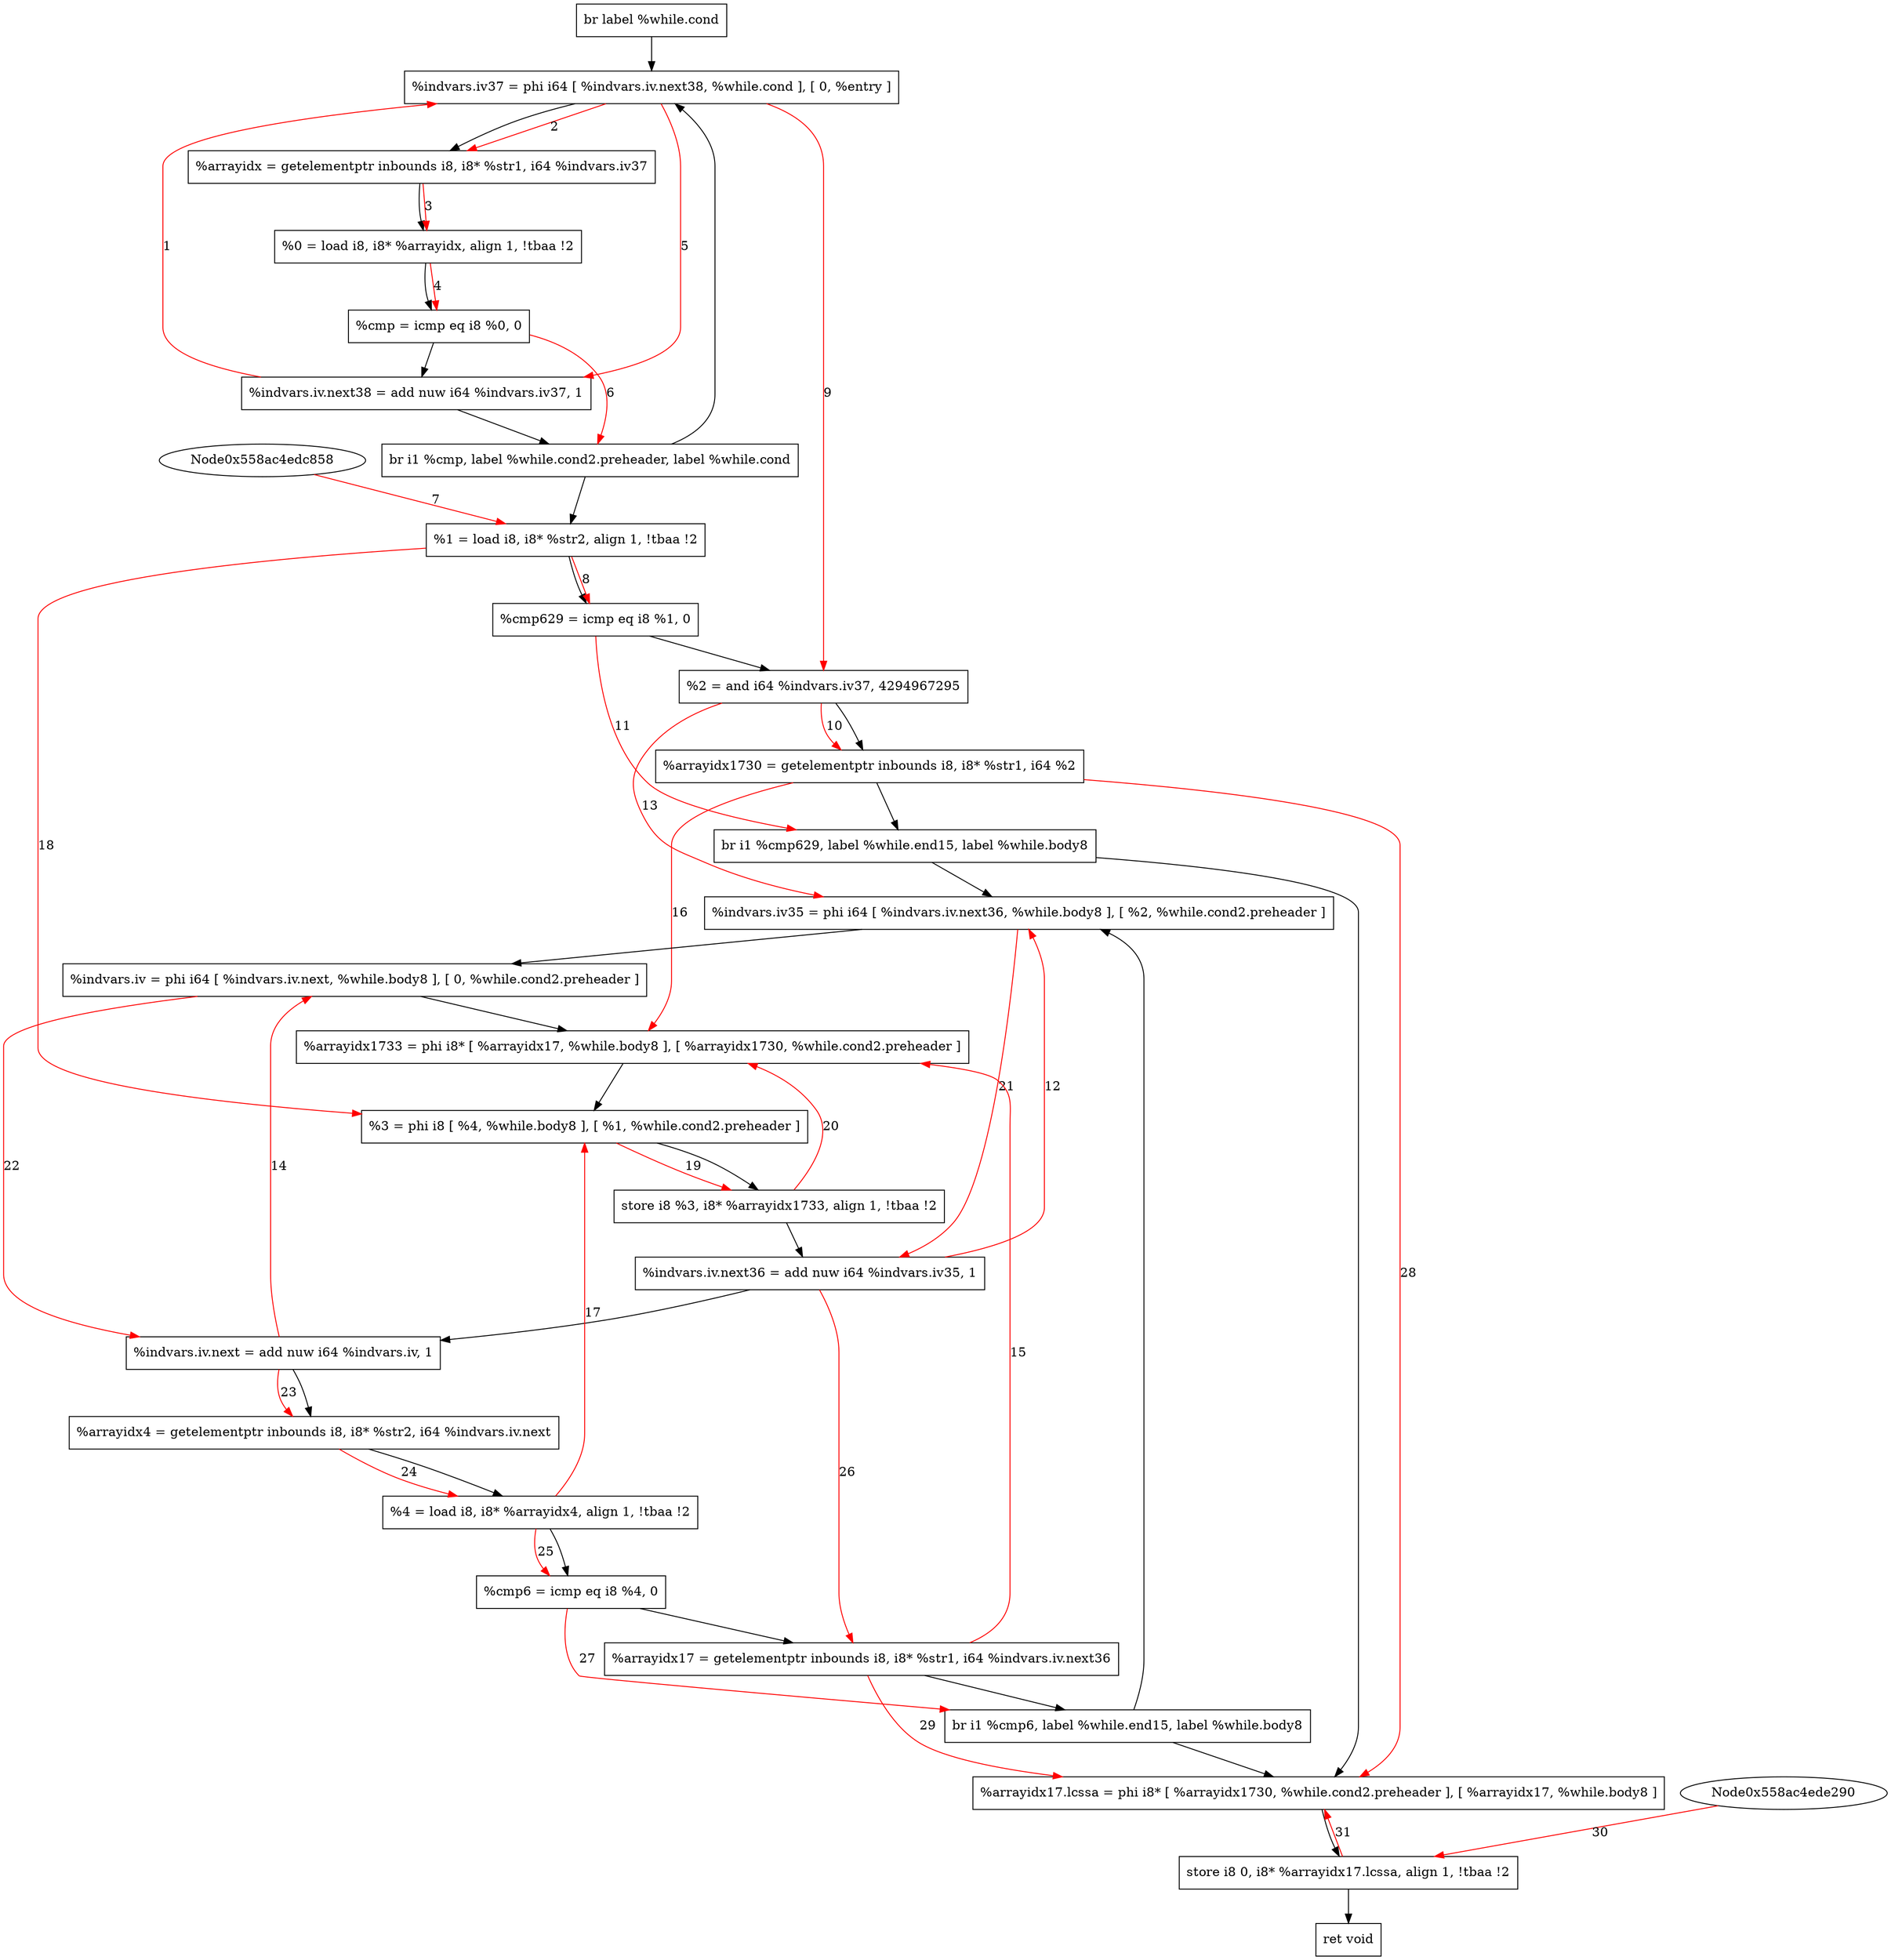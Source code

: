digraph "CDFG for'func' function" {
	Node0x558ac4edcaf8[shape=record, label="  br label %while.cond"]
	Node0x558ac4edd1e8[shape=record, label="  %indvars.iv37 = phi i64 [ %indvars.iv.next38, %while.cond ], [ 0, %entry ]"]
	Node0x558ac4edd2e0[shape=record, label="  %arrayidx = getelementptr inbounds i8, i8* %str1, i64 %indvars.iv37"]
	Node0x558ac4edd378[shape=record, label="  %0 = load i8, i8* %arrayidx, align 1, !tbaa !2"]
	Node0x558ac4ede2f0[shape=record, label="  %cmp = icmp eq i8 %0, 0"]
	Node0x558ac4ede3e0[shape=record, label="  %indvars.iv.next38 = add nuw i64 %indvars.iv37, 1"]
	Node0x558ac4e65db8[shape=record, label="  br i1 %cmp, label %while.cond2.preheader, label %while.cond"]
	Node0x558ac4edca18[shape=record, label="  %1 = load i8, i8* %str2, align 1, !tbaa !2"]
	Node0x558ac4edeae0[shape=record, label="  %cmp629 = icmp eq i8 %1, 0"]
	Node0x558ac4edeb50[shape=record, label="  %2 = and i64 %indvars.iv37, 4294967295"]
	Node0x558ac4edebf0[shape=record, label="  %arrayidx1730 = getelementptr inbounds i8, i8* %str1, i64 %2"]
	Node0x558ac4e71228[shape=record, label="  br i1 %cmp629, label %while.end15, label %while.body8"]
	Node0x558ac4edf068[shape=record, label="  %indvars.iv35 = phi i64 [ %indvars.iv.next36, %while.body8 ], [ %2, %while.cond2.preheader ]"]
	Node0x558ac4edf1f8[shape=record, label="  %indvars.iv = phi i64 [ %indvars.iv.next, %while.body8 ], [ 0, %while.cond2.preheader ]"]
	Node0x558ac4edf388[shape=record, label="  %arrayidx1733 = phi i8* [ %arrayidx17, %while.body8 ], [ %arrayidx1730, %while.cond2.preheader ]"]
	Node0x558ac4edf4c8[shape=record, label="  %3 = phi i8 [ %4, %while.body8 ], [ %1, %while.cond2.preheader ]"]
	Node0x558ac4edf590[shape=record, label="  store i8 %3, i8* %arrayidx1733, align 1, !tbaa !2"]
	Node0x558ac4edf610[shape=record, label="  %indvars.iv.next36 = add nuw i64 %indvars.iv35, 1"]
	Node0x558ac4edf680[shape=record, label="  %indvars.iv.next = add nuw i64 %indvars.iv, 1"]
	Node0x558ac4edf6f0[shape=record, label="  %arrayidx4 = getelementptr inbounds i8, i8* %str2, i64 %indvars.iv.next"]
	Node0x558ac4edf148[shape=record, label="  %4 = load i8, i8* %arrayidx4, align 1, !tbaa !2"]
	Node0x558ac4edf7c0[shape=record, label="  %cmp6 = icmp eq i8 %4, 0"]
	Node0x558ac4edf830[shape=record, label="  %arrayidx17 = getelementptr inbounds i8, i8* %str1, i64 %indvars.iv.next36"]
	Node0x558ac4e71348[shape=record, label="  br i1 %cmp6, label %while.end15, label %while.body8"]
	Node0x558ac4edf888[shape=record, label="  %arrayidx17.lcssa = phi i8* [ %arrayidx1730, %while.cond2.preheader ], [ %arrayidx17, %while.body8 ]"]
	Node0x558ac4edf950[shape=record, label="  store i8 0, i8* %arrayidx17.lcssa, align 1, !tbaa !2"]
	Node0x558ac4edf420[shape=record, label="  ret void"]
	Node0x558ac4edcaf8 -> Node0x558ac4edd1e8
	Node0x558ac4edd1e8 -> Node0x558ac4edd2e0
	Node0x558ac4edd2e0 -> Node0x558ac4edd378
	Node0x558ac4edd378 -> Node0x558ac4ede2f0
	Node0x558ac4ede2f0 -> Node0x558ac4ede3e0
	Node0x558ac4ede3e0 -> Node0x558ac4e65db8
	Node0x558ac4e65db8 -> Node0x558ac4edca18
	Node0x558ac4e65db8 -> Node0x558ac4edd1e8
	Node0x558ac4edca18 -> Node0x558ac4edeae0
	Node0x558ac4edeae0 -> Node0x558ac4edeb50
	Node0x558ac4edeb50 -> Node0x558ac4edebf0
	Node0x558ac4edebf0 -> Node0x558ac4e71228
	Node0x558ac4e71228 -> Node0x558ac4edf888
	Node0x558ac4e71228 -> Node0x558ac4edf068
	Node0x558ac4edf068 -> Node0x558ac4edf1f8
	Node0x558ac4edf1f8 -> Node0x558ac4edf388
	Node0x558ac4edf388 -> Node0x558ac4edf4c8
	Node0x558ac4edf4c8 -> Node0x558ac4edf590
	Node0x558ac4edf590 -> Node0x558ac4edf610
	Node0x558ac4edf610 -> Node0x558ac4edf680
	Node0x558ac4edf680 -> Node0x558ac4edf6f0
	Node0x558ac4edf6f0 -> Node0x558ac4edf148
	Node0x558ac4edf148 -> Node0x558ac4edf7c0
	Node0x558ac4edf7c0 -> Node0x558ac4edf830
	Node0x558ac4edf830 -> Node0x558ac4e71348
	Node0x558ac4e71348 -> Node0x558ac4edf888
	Node0x558ac4e71348 -> Node0x558ac4edf068
	Node0x558ac4edf888 -> Node0x558ac4edf950
	Node0x558ac4edf950 -> Node0x558ac4edf420
edge [color=red]
	Node0x558ac4ede3e0 -> Node0x558ac4edd1e8[label="1"]
	Node0x558ac4edd1e8 -> Node0x558ac4edd2e0[label="2"]
	Node0x558ac4edd2e0 -> Node0x558ac4edd378[label="3"]
	Node0x558ac4edd378 -> Node0x558ac4ede2f0[label="4"]
	Node0x558ac4edd1e8 -> Node0x558ac4ede3e0[label="5"]
	Node0x558ac4ede2f0 -> Node0x558ac4e65db8[label="6"]
	Node0x558ac4edc858 -> Node0x558ac4edca18[label="7"]
	Node0x558ac4edca18 -> Node0x558ac4edeae0[label="8"]
	Node0x558ac4edd1e8 -> Node0x558ac4edeb50[label="9"]
	Node0x558ac4edeb50 -> Node0x558ac4edebf0[label="10"]
	Node0x558ac4edeae0 -> Node0x558ac4e71228[label="11"]
	Node0x558ac4edf610 -> Node0x558ac4edf068[label="12"]
	Node0x558ac4edeb50 -> Node0x558ac4edf068[label="13"]
	Node0x558ac4edf680 -> Node0x558ac4edf1f8[label="14"]
	Node0x558ac4edf830 -> Node0x558ac4edf388[label="15"]
	Node0x558ac4edebf0 -> Node0x558ac4edf388[label="16"]
	Node0x558ac4edf148 -> Node0x558ac4edf4c8[label="17"]
	Node0x558ac4edca18 -> Node0x558ac4edf4c8[label="18"]
	Node0x558ac4edf4c8 -> Node0x558ac4edf590[label="19"]
	Node0x558ac4edf590 -> Node0x558ac4edf388[label="20"]
	Node0x558ac4edf068 -> Node0x558ac4edf610[label="21"]
	Node0x558ac4edf1f8 -> Node0x558ac4edf680[label="22"]
	Node0x558ac4edf680 -> Node0x558ac4edf6f0[label="23"]
	Node0x558ac4edf6f0 -> Node0x558ac4edf148[label="24"]
	Node0x558ac4edf148 -> Node0x558ac4edf7c0[label="25"]
	Node0x558ac4edf610 -> Node0x558ac4edf830[label="26"]
	Node0x558ac4edf7c0 -> Node0x558ac4e71348[label="27"]
	Node0x558ac4edebf0 -> Node0x558ac4edf888[label="28"]
	Node0x558ac4edf830 -> Node0x558ac4edf888[label="29"]
	Node0x558ac4ede290 -> Node0x558ac4edf950[label="30"]
	Node0x558ac4edf950 -> Node0x558ac4edf888[label="31"]
}
